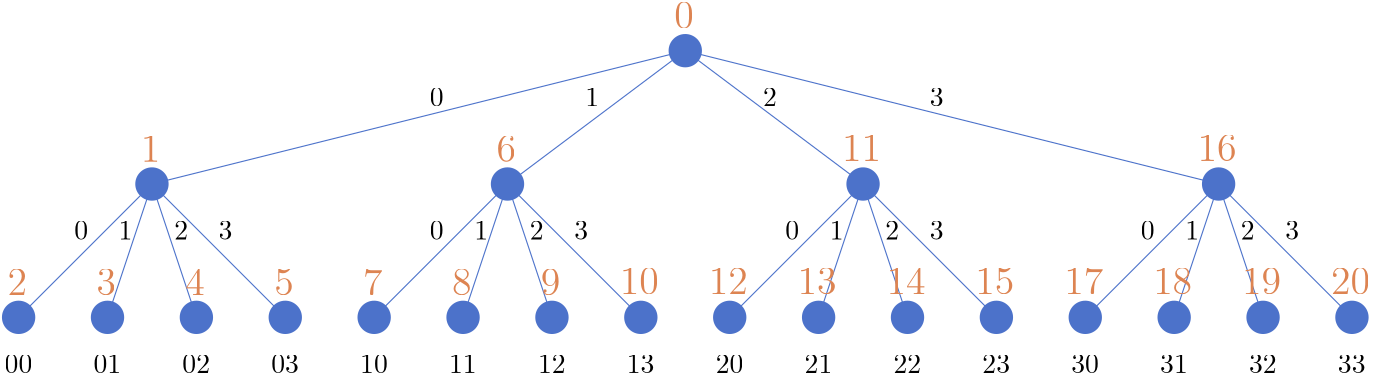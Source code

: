 <?xml version="1.0"?>
<!DOCTYPE ipe SYSTEM "ipe.dtd">
<ipe version="70212" creator="Ipe 7.2.13">
<info created="D:20210722135413" modified="D:20210722142908"/>
<ipestyle name="basic">
<symbol name="arrow/arc(spx)">
<path stroke="sym-stroke" fill="sym-stroke" pen="sym-pen">
0 0 m
-1 0.333 l
-1 -0.333 l
h
</path>
</symbol>
<symbol name="arrow/farc(spx)">
<path stroke="sym-stroke" fill="white" pen="sym-pen">
0 0 m
-1 0.333 l
-1 -0.333 l
h
</path>
</symbol>
<symbol name="arrow/ptarc(spx)">
<path stroke="sym-stroke" fill="sym-stroke" pen="sym-pen">
0 0 m
-1 0.333 l
-0.8 0 l
-1 -0.333 l
h
</path>
</symbol>
<symbol name="arrow/fptarc(spx)">
<path stroke="sym-stroke" fill="white" pen="sym-pen">
0 0 m
-1 0.333 l
-0.8 0 l
-1 -0.333 l
h
</path>
</symbol>
<symbol name="mark/circle(sx)" transformations="translations">
<path fill="sym-stroke">
0.6 0 0 0.6 0 0 e
0.4 0 0 0.4 0 0 e
</path>
</symbol>
<symbol name="mark/disk(sx)" transformations="translations">
<path fill="sym-stroke">
0.6 0 0 0.6 0 0 e
</path>
</symbol>
<symbol name="mark/fdisk(sfx)" transformations="translations">
<group>
<path fill="sym-fill">
0.5 0 0 0.5 0 0 e
</path>
<path fill="sym-stroke" fillrule="eofill">
0.6 0 0 0.6 0 0 e
0.4 0 0 0.4 0 0 e
</path>
</group>
</symbol>
<symbol name="mark/box(sx)" transformations="translations">
<path fill="sym-stroke" fillrule="eofill">
-0.6 -0.6 m
0.6 -0.6 l
0.6 0.6 l
-0.6 0.6 l
h
-0.4 -0.4 m
0.4 -0.4 l
0.4 0.4 l
-0.4 0.4 l
h
</path>
</symbol>
<symbol name="mark/square(sx)" transformations="translations">
<path fill="sym-stroke">
-0.6 -0.6 m
0.6 -0.6 l
0.6 0.6 l
-0.6 0.6 l
h
</path>
</symbol>
<symbol name="mark/fsquare(sfx)" transformations="translations">
<group>
<path fill="sym-fill">
-0.5 -0.5 m
0.5 -0.5 l
0.5 0.5 l
-0.5 0.5 l
h
</path>
<path fill="sym-stroke" fillrule="eofill">
-0.6 -0.6 m
0.6 -0.6 l
0.6 0.6 l
-0.6 0.6 l
h
-0.4 -0.4 m
0.4 -0.4 l
0.4 0.4 l
-0.4 0.4 l
h
</path>
</group>
</symbol>
<symbol name="mark/cross(sx)" transformations="translations">
<group>
<path fill="sym-stroke">
-0.43 -0.57 m
0.57 0.43 l
0.43 0.57 l
-0.57 -0.43 l
h
</path>
<path fill="sym-stroke">
-0.43 0.57 m
0.57 -0.43 l
0.43 -0.57 l
-0.57 0.43 l
h
</path>
</group>
</symbol>
<symbol name="arrow/fnormal(spx)">
<path stroke="sym-stroke" fill="white" pen="sym-pen">
0 0 m
-1 0.333 l
-1 -0.333 l
h
</path>
</symbol>
<symbol name="arrow/pointed(spx)">
<path stroke="sym-stroke" fill="sym-stroke" pen="sym-pen">
0 0 m
-1 0.333 l
-0.8 0 l
-1 -0.333 l
h
</path>
</symbol>
<symbol name="arrow/fpointed(spx)">
<path stroke="sym-stroke" fill="white" pen="sym-pen">
0 0 m
-1 0.333 l
-0.8 0 l
-1 -0.333 l
h
</path>
</symbol>
<symbol name="arrow/linear(spx)">
<path stroke="sym-stroke" pen="sym-pen">
-1 0.333 m
0 0 l
-1 -0.333 l
</path>
</symbol>
<symbol name="arrow/fdouble(spx)">
<path stroke="sym-stroke" fill="white" pen="sym-pen">
0 0 m
-1 0.333 l
-1 -0.333 l
h
-1 0 m
-2 0.333 l
-2 -0.333 l
h
</path>
</symbol>
<symbol name="arrow/double(spx)">
<path stroke="sym-stroke" fill="sym-stroke" pen="sym-pen">
0 0 m
-1 0.333 l
-1 -0.333 l
h
-1 0 m
-2 0.333 l
-2 -0.333 l
h
</path>
</symbol>
<pen name="heavier" value="0.8"/>
<pen name="fat" value="1.2"/>
<pen name="ultrafat" value="2"/>
<symbolsize name="large" value="5"/>
<symbolsize name="small" value="2"/>
<symbolsize name="tiny" value="1.1"/>
<arrowsize name="large" value="10"/>
<arrowsize name="small" value="5"/>
<arrowsize name="tiny" value="3"/>
<color name="sbblue" value="0.298 0.447 0.79"/>
<color name="sbgreen" value="0.333 0.658 0.407"/>
<color name="sborange" value="0.866 0.517 0.321"/>
<color name="sbred" value="0.768 0.305 0.321"/>
<color name="sbpurple" value="0.505 0.447 0.698"/>
<color name="red" value="1 0 0"/>
<color name="green" value="0 1 0"/>
<color name="blue" value="0 0 1"/>
<color name="yellow" value="1 1 0"/>
<color name="orange" value="1 0.647 0"/>
<color name="gold" value="1 0.843 0"/>
<color name="purple" value="0.627 0.125 0.941"/>
<color name="gray" value="0.745"/>
<color name="brown" value="0.647 0.165 0.165"/>
<color name="navy" value="0 0 0.502"/>
<color name="pink" value="1 0.753 0.796"/>
<color name="seagreen" value="0.18 0.545 0.341"/>
<color name="turquoise" value="0.251 0.878 0.816"/>
<color name="violet" value="0.933 0.51 0.933"/>
<color name="darkblue" value="0 0 0.545"/>
<color name="darkcyan" value="0 0.545 0.545"/>
<color name="darkgray" value="0.663"/>
<color name="verydarkgray" value="0.4"/>
<color name="darkgreen" value="0 0.392 0"/>
<color name="darkmagenta" value="0.545 0 0.545"/>
<color name="darkorange" value="1 0.549 0"/>
<color name="darkred" value="0.545 0 0"/>
<color name="lightblue" value="0.678 0.847 0.902"/>
<color name="lightcyan" value="0.878 1 1"/>
<color name="lightgray" value="0.827"/>
<color name="lightgreen" value="0.565 0.933 0.565"/>
<color name="lightyellow" value="1 1 0.878"/>
<dashstyle name="dashed" value="[4] 0"/>
<dashstyle name="dotted" value="[1 3] 0"/>
<dashstyle name="dash dotted" value="[4 2 1 2] 0"/>
<dashstyle name="dash dot dotted" value="[4 2 1 2 1 2] 0"/>
<textsize name="large" value="\large"/>
<textsize name="Large" value="\Large"/>
<textsize name="LARGE" value="\LARGE"/>
<textsize name="huge" value="\huge"/>
<textsize name="Huge" value="\Huge"/>
<textsize name="small" value="\small"/>
<textsize name="footnote" value="\footnotesize"/>
<textsize name="tiny" value="\tiny"/>
<textstyle name="center" begin="\begin{center}" end="\end{center}"/>
<textstyle name="itemize" begin="\begin{itemize}" end="\end{itemize}"/>
<textstyle name="item" begin="\begin{itemize}\item{}" end="\end{itemize}"/>
<gridsize name="4 pts" value="4"/>
<gridsize name="8 pts (~3 mm)" value="8"/>
<gridsize name="16 pts (~6 mm)" value="16"/>
<gridsize name="32 pts (~12 mm)" value="32"/>
<gridsize name="10 pts (~3.5 mm)" value="10"/>
<gridsize name="20 pts (~7 mm)" value="20"/>
<gridsize name="14 pts (~5 mm)" value="14"/>
<gridsize name="28 pts (~10 mm)" value="28"/>
<gridsize name="56 pts (~20 mm)" value="56"/>
<anglesize name="90 deg" value="90"/>
<anglesize name="60 deg" value="60"/>
<anglesize name="45 deg" value="45"/>
<anglesize name="30 deg" value="30"/>
<anglesize name="22.5 deg" value="22.5"/>
<opacity name="10%" value="0.1"/>
<opacity name="30%" value="0.3"/>
<opacity name="50%" value="0.5"/>
<opacity name="75%" value="0.75"/>
<tiling name="falling" angle="-60" step="4" width="1"/>
<tiling name="rising" angle="30" step="4" width="1"/>
</ipestyle>
<page>
<layer name="alpha"/>
<view layers="alpha" active="alpha"/>
<use layer="alpha" matrix="1 0 0 1 48 0" name="mark/disk(sx)" pos="240 784" size="10" stroke="sbblue"/>
<use matrix="1 0 0 1 -16 -48" name="mark/disk(sx)" pos="240 784" size="10" stroke="sbblue"/>
<use matrix="1 0 0 1 112 -48" name="mark/disk(sx)" pos="240 784" size="10" stroke="sbblue"/>
<use matrix="1 0 0 1 240 -48" name="mark/disk(sx)" pos="240 784" size="10" stroke="sbblue"/>
<use matrix="1 0 0 1 -144 -48" name="mark/disk(sx)" pos="240 784" size="10" stroke="sbblue"/>
<text matrix="1 0 0 1 -8 -8" transformations="translations" pos="204 772" stroke="black" type="label" width="4.981" height="6.42" depth="0" valign="baseline">0</text>
<text matrix="1 0 0 1 48 -8" transformations="translations" pos="204 772" stroke="black" type="label" width="4.981" height="6.42" depth="0" valign="baseline">1</text>
<text matrix="1 0 0 1 112 -8" transformations="translations" pos="204 772" stroke="black" type="label" width="4.981" height="6.42" depth="0" valign="baseline">2</text>
<text matrix="1 0 0 1 172 -8" transformations="translations" pos="204 772" stroke="black" type="label" width="4.981" height="6.42" depth="0" valign="baseline">3</text>
<use matrix="1 0 0 1 -32 -96" name="mark/disk(sx)" pos="240 784" size="10" stroke="sbblue"/>
<use matrix="1 0 0 1 0 -96" name="mark/disk(sx)" pos="240 784" size="10" stroke="sbblue"/>
<use matrix="1 0 0 1 32 -96" name="mark/disk(sx)" pos="240 784" size="10" stroke="sbblue"/>
<use matrix="1 0 0 1 -64 -96" name="mark/disk(sx)" pos="240 784" size="10" stroke="sbblue"/>
<use matrix="1 0 0 1 96 -96" name="mark/disk(sx)" pos="240 784" size="10" stroke="sbblue"/>
<use matrix="1 0 0 1 128 -96" name="mark/disk(sx)" pos="240 784" size="10" stroke="sbblue"/>
<use matrix="1 0 0 1 160 -96" name="mark/disk(sx)" pos="240 784" size="10" stroke="sbblue"/>
<use matrix="1 0 0 1 64 -96" name="mark/disk(sx)" pos="240 784" size="10" stroke="sbblue"/>
<use matrix="1 0 0 1 224 -96" name="mark/disk(sx)" pos="240 784" size="10" stroke="sbblue"/>
<use matrix="1 0 0 1 256 -96" name="mark/disk(sx)" pos="240 784" size="10" stroke="sbblue"/>
<use matrix="1 0 0 1 288 -96" name="mark/disk(sx)" pos="240 784" size="10" stroke="sbblue"/>
<use matrix="1 0 0 1 192 -96" name="mark/disk(sx)" pos="240 784" size="10" stroke="sbblue"/>
<use matrix="1 0 0 1 -160 -96" name="mark/disk(sx)" pos="240 784" size="10" stroke="sbblue"/>
<use matrix="1 0 0 1 -128 -96" name="mark/disk(sx)" pos="240 784" size="10" stroke="sbblue"/>
<use matrix="1 0 0 1 -96 -96" name="mark/disk(sx)" pos="240 784" size="10" stroke="sbblue"/>
<use matrix="1 0 0 1 -192 -96" name="mark/disk(sx)" pos="240 784" size="10" stroke="sbblue"/>
<path stroke="sbblue">
96 736 m
48 688 l
</path>
<path stroke="sbblue">
96 736 m
80 688 l
</path>
<path stroke="sbblue">
96 736 m
112 688 l
</path>
<path stroke="sbblue">
96 736 m
144 688 l
</path>
<path stroke="sbblue">
224 736 m
176 688 l
</path>
<path stroke="sbblue">
224 736 m
208 688 l
</path>
<path stroke="sbblue">
224 736 m
240 688 l
</path>
<path stroke="sbblue">
224 736 m
272 688 l
</path>
<path stroke="sbblue">
480 736 m
496 688 l
</path>
<path stroke="sbblue">
480 736 m
464 688 l
</path>
<path stroke="sbblue">
480 736 m
432 688 l
</path>
<path stroke="sbblue">
480 736 m
528 688 l
</path>
<path stroke="sbblue">
352 736 m
304 688 l
</path>
<path stroke="sbblue">
352 736 m
336 688 l
</path>
<path stroke="sbblue">
352 736 m
368 688 l
</path>
<path stroke="sbblue">
352 736 m
400 688 l
</path>
<path stroke="sbblue">
288 784 m
224 736 l
</path>
<path stroke="sbblue">
288 784 m
352 736 l
</path>
<path stroke="sbblue">
288 784 m
96 736 l
</path>
<path stroke="sbblue">
288 784 m
480 736 l
</path>
<text matrix="1 0 0 1 -136 -56" transformations="translations" pos="204 772" stroke="black" type="label" width="4.981" height="6.42" depth="0" valign="baseline">0</text>
<text matrix="1 0 0 1 -8 -56" transformations="translations" pos="204 772" stroke="black" type="label" width="4.981" height="6.42" depth="0" valign="baseline">0</text>
<text matrix="1 0 0 1 120 -56" transformations="translations" pos="204 772" stroke="black" type="label" width="4.981" height="6.42" depth="0" valign="baseline">0</text>
<text matrix="1 0 0 1 248 -56" transformations="translations" pos="204 772" stroke="black" type="label" width="4.981" height="6.42" depth="0" valign="baseline">0</text>
<text matrix="1 0 0 1 -120 -56" transformations="translations" pos="204 772" stroke="black" type="label" width="4.981" height="6.42" depth="0" valign="baseline">1</text>
<text matrix="1 0 0 1 8 -56" transformations="translations" pos="204 772" stroke="black" type="label" width="4.981" height="6.42" depth="0" valign="baseline">1</text>
<text matrix="1 0 0 1 136 -56" transformations="translations" pos="204 772" stroke="black" type="label" width="4.981" height="6.42" depth="0" valign="baseline">1</text>
<text matrix="1 0 0 1 264 -56" transformations="translations" pos="204 772" stroke="black" type="label" width="4.981" height="6.42" depth="0" valign="baseline">1</text>
<text matrix="1 0 0 1 156 -56" transformations="translations" pos="204 772" stroke="black" type="label" width="4.981" height="6.42" depth="0" valign="baseline">2</text>
<text matrix="1 0 0 1 284 -56" transformations="translations" pos="204 772" stroke="black" type="label" width="4.981" height="6.42" depth="0" valign="baseline">2</text>
<text matrix="1 0 0 1 28 -56" transformations="translations" pos="204 772" stroke="black" type="label" width="4.981" height="6.42" depth="0" valign="baseline">2</text>
<text matrix="1 0 0 1 -100 -56" transformations="translations" pos="204 772" stroke="black" type="label" width="4.981" height="6.42" depth="0" valign="baseline">2</text>
<text matrix="1 0 0 1 -84 -56" transformations="translations" pos="204 772" stroke="black" type="label" width="4.981" height="6.42" depth="0" valign="baseline">3</text>
<text matrix="1 0 0 1 44 -56" transformations="translations" pos="204 772" stroke="black" type="label" width="4.981" height="6.42" depth="0" valign="baseline">3</text>
<text matrix="1 0 0 1 172 -56" transformations="translations" pos="204 772" stroke="black" type="label" width="4.981" height="6.42" depth="0" valign="baseline">3</text>
<text matrix="1 0 0 1 300 -56" transformations="translations" pos="204 772" stroke="black" type="label" width="4.981" height="6.42" depth="0" valign="baseline">3</text>
<text matrix="1 0 0 1 2.93551 0" transformations="translations" pos="40 668" stroke="black" type="label" width="9.963" height="6.42" depth="0" valign="baseline">00</text>
<text matrix="1 0 0 1 34.9355 0" transformations="translations" pos="40 668" stroke="black" type="label" width="9.963" height="6.42" depth="0" valign="baseline">01</text>
<text matrix="1 0 0 1 66.9355 0" transformations="translations" pos="40 668" stroke="black" type="label" width="9.963" height="6.42" depth="0" valign="baseline">02</text>
<text matrix="1 0 0 1 98.9355 0" transformations="translations" pos="40 668" stroke="black" type="label" width="9.963" height="6.42" depth="0" valign="baseline">03</text>
<text matrix="1 0 0 1 130.936 0" transformations="translations" pos="40 668" stroke="black" type="label" width="9.963" height="6.42" depth="0" valign="baseline">10</text>
<text matrix="1 0 0 1 162.935 0" transformations="translations" pos="40 668" stroke="black" type="label" width="9.963" height="6.42" depth="0" valign="baseline">11</text>
<text matrix="1 0 0 1 194.935 0" transformations="translations" pos="40 668" stroke="black" type="label" width="9.963" height="6.42" depth="0" valign="baseline">12</text>
<text matrix="1 0 0 1 226.935 0" transformations="translations" pos="40 668" stroke="black" type="label" width="9.963" height="6.42" depth="0" valign="baseline">13</text>
<text matrix="1 0 0 1 258.936 0" transformations="translations" pos="40 668" stroke="black" type="label" width="9.963" height="6.42" depth="0" valign="baseline">20</text>
<text matrix="1 0 0 1 290.935 0" transformations="translations" pos="40 668" stroke="black" type="label" width="9.963" height="6.42" depth="0" valign="baseline">21</text>
<text matrix="1 0 0 1 322.935 0" transformations="translations" pos="40 668" stroke="black" type="label" width="9.963" height="6.42" depth="0" valign="baseline">22</text>
<text matrix="1 0 0 1 354.935 0" transformations="translations" pos="40 668" stroke="black" type="label" width="9.963" height="6.42" depth="0" valign="baseline">23</text>
<text matrix="1 0 0 1 386.936 0" transformations="translations" pos="40 668" stroke="black" type="label" width="9.963" height="6.42" depth="0" valign="baseline">30</text>
<text matrix="1 0 0 1 418.935 0" transformations="translations" pos="40 668" stroke="black" type="label" width="9.963" height="6.42" depth="0" valign="baseline">31</text>
<text matrix="1 0 0 1 450.935 0" transformations="translations" pos="40 668" stroke="black" type="label" width="9.963" height="6.42" depth="0" valign="baseline">32</text>
<text matrix="1 0 0 1 482.935 0" transformations="translations" pos="40 668" stroke="black" type="label" width="9.963" height="6.42" depth="0" valign="baseline">33</text>
<text matrix="1 0 0 1 4 -8" transformations="translations" pos="88 752" stroke="sborange" type="label" width="7.024" height="9.245" depth="0" valign="baseline" size="15">1</text>
<text matrix="1 0 0 1 -44 -56" transformations="translations" pos="88 752" stroke="sborange" type="label" width="7.024" height="9.245" depth="0" valign="baseline" size="15">2</text>
<text matrix="1 0 0 1 -12 -56" transformations="translations" pos="88 752" stroke="sborange" type="label" width="7.024" height="9.245" depth="0" valign="baseline" size="15">3</text>
<text matrix="1 0 0 1 20 -56" transformations="translations" pos="88 752" stroke="sborange" type="label" width="7.024" height="9.245" depth="0" valign="baseline" size="15">4</text>
<text matrix="1 0 0 1 52 -56" transformations="translations" pos="88 752" stroke="sborange" type="label" width="7.024" height="9.245" depth="0" valign="baseline" size="15">5</text>
<text matrix="1 0 0 1 84 -56" transformations="translations" pos="88 752" stroke="sborange" type="label" width="7.024" height="9.245" depth="0" valign="baseline" size="15">7</text>
<text matrix="1 0 0 1 132 -8" transformations="translations" pos="88 752" stroke="sborange" type="label" width="7.024" height="9.245" depth="0" valign="baseline" size="15">6</text>
<text matrix="1 0 0 1 196 40" transformations="translations" pos="88 752" stroke="sborange" type="label" width="7.024" height="9.245" depth="0" valign="baseline" size="15">0</text>
<text matrix="1 0 0 1 116 -56" transformations="translations" pos="88 752" stroke="sborange" type="label" width="7.024" height="9.245" depth="0" valign="baseline" size="15">8</text>
<text matrix="1 0 0 1 148 -56" transformations="translations" pos="88 752" stroke="sborange" type="label" width="7.024" height="9.245" depth="0" valign="baseline" size="15">9</text>
<text matrix="1 0 0 1 176.429 -55.7024" transformations="translations" pos="88 752" stroke="sborange" type="label" width="14.047" height="9.245" depth="0" valign="baseline" size="15">10</text>
<text matrix="1 0 0 1 208.429 -55.7024" transformations="translations" pos="88 752" stroke="sborange" type="label" width="14.047" height="9.245" depth="0" valign="baseline" size="15">12</text>
<text matrix="1 0 0 1 240.429 -55.7024" transformations="translations" pos="88 752" stroke="sborange" type="label" width="14.047" height="9.245" depth="0" valign="baseline" size="15">13</text>
<text matrix="1 0 0 1 272.429 -55.7024" transformations="translations" pos="88 752" stroke="sborange" type="label" width="14.047" height="9.245" depth="0" valign="baseline" size="15">14</text>
<text matrix="1 0 0 1 304.429 -55.7024" transformations="translations" pos="88 752" stroke="sborange" type="label" width="14.047" height="9.245" depth="0" valign="baseline" size="15">15</text>
<text matrix="1 0 0 1 256.429 -7.7024" transformations="translations" pos="88 752" stroke="sborange" type="label" width="14.047" height="9.245" depth="0" valign="baseline" size="15">11</text>
<text matrix="1 0 0 1 336.429 -55.7024" transformations="translations" pos="88 752" stroke="sborange" type="label" width="14.047" height="9.245" depth="0" valign="baseline" size="15">17</text>
<text matrix="1 0 0 1 368.429 -55.7024" transformations="translations" pos="88 752" stroke="sborange" type="label" width="14.047" height="9.245" depth="0" valign="baseline" size="15">18</text>
<text matrix="1 0 0 1 400.429 -55.7024" transformations="translations" pos="88 752" stroke="sborange" type="label" width="14.047" height="9.245" depth="0" valign="baseline" size="15">19</text>
<text matrix="1 0 0 1 432.429 -55.7024" transformations="translations" pos="88 752" stroke="sborange" type="label" width="14.047" height="9.245" depth="0" valign="baseline" size="15">20</text>
<text matrix="1 0 0 1 384.429 -7.7024" transformations="translations" pos="88 752" stroke="sborange" type="label" width="14.047" height="9.245" depth="0" valign="baseline" size="15">16</text>
</page>
</ipe>

